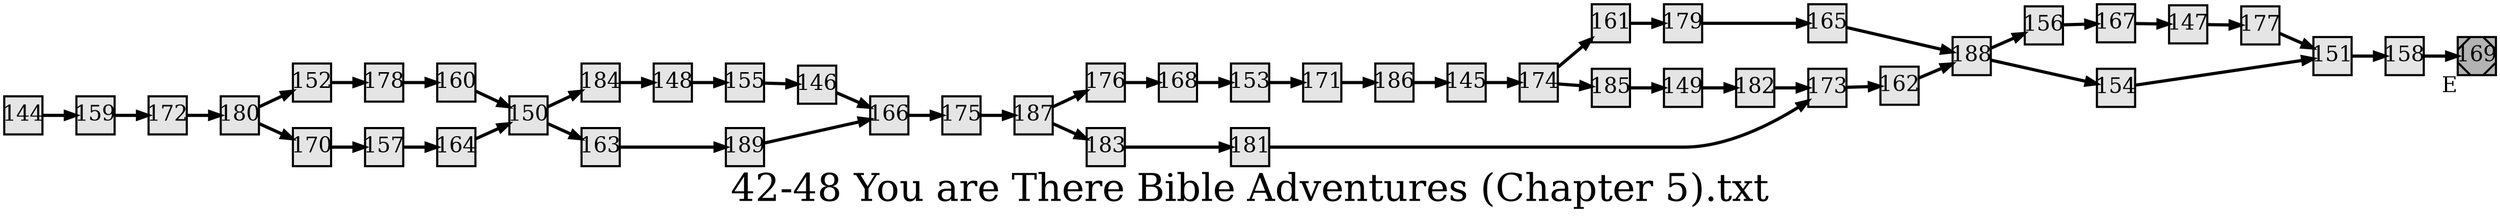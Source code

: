 digraph g{
  graph [ label="42-48 You are There Bible Adventures (Chapter 5).txt" rankdir=LR, ordering=out, fontsize=36, nodesep="0.35", ranksep="0.45"];
  node  [shape=rect, penwidth=2, fontsize=20, style=filled, fillcolor=grey90, margin="0,0", labelfloat=true, regular=true, fixedsize=true];
  edge  [labelfloat=true, penwidth=3, fontsize=12];
  
  
  
  
  
  
  
  144 -> 159;
  145 -> 174;
  146 -> 166;
  147 -> 177;
  148 -> 155;
  149 -> 182;
  150 -> 184;
  150 -> 163;
  151 -> 158;
  152 -> 178;
  153 -> 171;
  154 -> 151;
  155 -> 146;
  156 -> 167;
  157 -> 164;
  158 -> 169;
  159 -> 172;
  160 -> 150;
  161 -> 179;
  162 -> 188;
  163 -> 189;
  164 -> 150;
  165 -> 188;
  166 -> 175;
  167 -> 147;
  168 -> 153;
  169	[ xlabel="E", shape=Msquare, fontsize=20, fillcolor=grey70 ];
  170 -> 157;
  171 -> 186;
  172 -> 180;
  173 -> 162;
  174 -> 161;
  174 -> 185;
  175 -> 187;
  176 -> 168;
  177 -> 151;
  178 -> 160;
  179 -> 165;
  180 -> 152;
  180 -> 170;
  181 -> 173;
  182 -> 173;
  183 -> 181;
  184 -> 148;
  185 -> 149;
  186 -> 145;
  187 -> 176;
  187 -> 183;
  188 -> 156;
  188 -> 154;
  189 -> 166;
}

